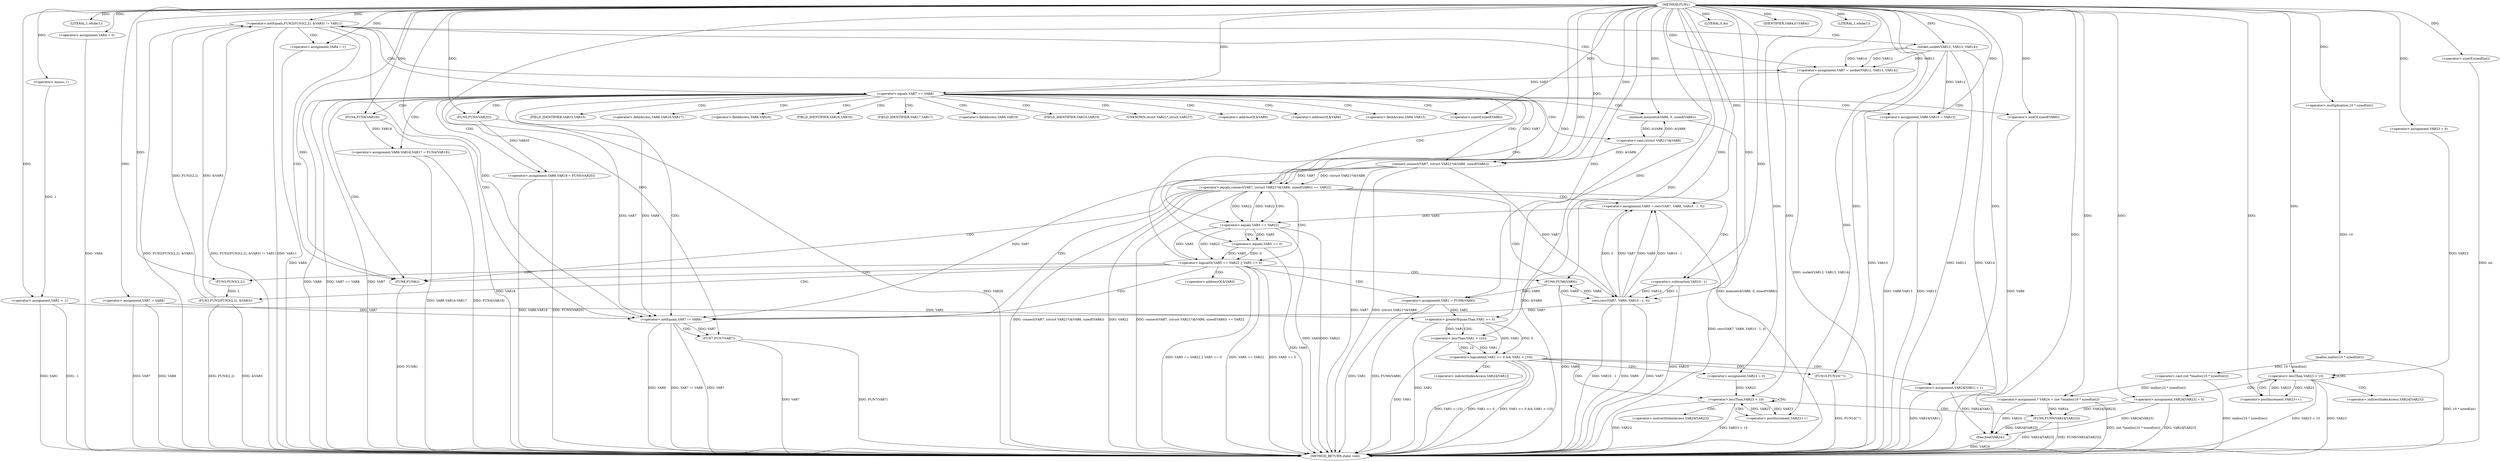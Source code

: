 digraph FUN1 {  
"1000100" [label = "(METHOD,FUN1)" ]
"1000290" [label = "(METHOD_RETURN,static void)" ]
"1000103" [label = "(<operator>.assignment,VAR1 = -1)" ]
"1000105" [label = "(<operator>.minus,-1)" ]
"1000108" [label = "(LITERAL,1,while(1))" ]
"1000113" [label = "(<operator>.assignment,VAR4 = 0)" ]
"1000119" [label = "(<operator>.assignment,VAR7 = VAR8)" ]
"1000126" [label = "(<operator>.notEquals,FUN2(FUN3(2,2), &VAR3) != VAR11)" ]
"1000127" [label = "(FUN2,FUN2(FUN3(2,2), &VAR3))" ]
"1000128" [label = "(FUN3,FUN3(2,2))" ]
"1000136" [label = "(<operator>.assignment,VAR4 = 1)" ]
"1000139" [label = "(<operator>.assignment,VAR7 = socket(VAR12, VAR13, VAR14))" ]
"1000141" [label = "(socket,socket(VAR12, VAR13, VAR14))" ]
"1000146" [label = "(<operator>.equals,VAR7 == VAR8)" ]
"1000151" [label = "(memset,memset(&VAR6, 0, sizeof(VAR6)))" ]
"1000155" [label = "(<operator>.sizeOf,sizeof(VAR6))" ]
"1000157" [label = "(<operator>.assignment,VAR6.VAR15 = VAR12)" ]
"1000162" [label = "(<operator>.assignment,VAR6.VAR16.VAR17 = FUN4(VAR18))" ]
"1000168" [label = "(FUN4,FUN4(VAR18))" ]
"1000170" [label = "(<operator>.assignment,VAR6.VAR19 = FUN5(VAR20))" ]
"1000174" [label = "(FUN5,FUN5(VAR20))" ]
"1000177" [label = "(<operator>.equals,connect(VAR7, (struct VAR21*)&VAR6, sizeof(VAR6)) == VAR22)" ]
"1000178" [label = "(connect,connect(VAR7, (struct VAR21*)&VAR6, sizeof(VAR6)))" ]
"1000180" [label = "(<operator>.cast,(struct VAR21*)&VAR6)" ]
"1000184" [label = "(<operator>.sizeOf,sizeof(VAR6))" ]
"1000189" [label = "(<operator>.assignment,VAR5 = recv(VAR7, VAR9, VAR10 - 1, 0))" ]
"1000191" [label = "(recv,recv(VAR7, VAR9, VAR10 - 1, 0))" ]
"1000194" [label = "(<operator>.subtraction,VAR10 - 1)" ]
"1000199" [label = "(<operator>.logicalOr,VAR5 == VAR22 || VAR5 == 0)" ]
"1000200" [label = "(<operator>.equals,VAR5 == VAR22)" ]
"1000203" [label = "(<operator>.equals,VAR5 == 0)" ]
"1000208" [label = "(<operator>.assignment,VAR1 = FUN6(VAR9))" ]
"1000210" [label = "(FUN6,FUN6(VAR9))" ]
"1000212" [label = "(LITERAL,0,do)" ]
"1000214" [label = "(<operator>.notEquals,VAR7 != VAR8)" ]
"1000218" [label = "(FUN7,FUN7(VAR7))" ]
"1000221" [label = "(IDENTIFIER,VAR4,if (VAR4))" ]
"1000223" [label = "(FUN8,FUN8())" ]
"1000226" [label = "(LITERAL,1,while(1))" ]
"1000231" [label = "(<operator>.assignment,* VAR24 = (int *)malloc(10 * sizeof(int)))" ]
"1000233" [label = "(<operator>.cast,(int *)malloc(10 * sizeof(int)))" ]
"1000235" [label = "(malloc,malloc(10 * sizeof(int)))" ]
"1000236" [label = "(<operator>.multiplication,10 * sizeof(int))" ]
"1000238" [label = "(<operator>.sizeOf,sizeof(int))" ]
"1000241" [label = "(<operator>.assignment,VAR23 = 0)" ]
"1000244" [label = "(<operator>.lessThan,VAR23 < 10)" ]
"1000247" [label = "(<operator>.postIncrement,VAR23++)" ]
"1000250" [label = "(<operator>.assignment,VAR24[VAR23] = 0)" ]
"1000256" [label = "(<operator>.logicalAnd,VAR1 >= 0 && VAR1 < (10))" ]
"1000257" [label = "(<operator>.greaterEqualsThan,VAR1 >= 0)" ]
"1000260" [label = "(<operator>.lessThan,VAR1 < (10))" ]
"1000264" [label = "(<operator>.assignment,VAR24[VAR1] = 1)" ]
"1000270" [label = "(<operator>.assignment,VAR23 = 0)" ]
"1000273" [label = "(<operator>.lessThan,VAR23 < 10)" ]
"1000276" [label = "(<operator>.postIncrement,VAR23++)" ]
"1000279" [label = "(FUN9,FUN9(VAR24[VAR23]))" ]
"1000285" [label = "(FUN10,FUN10(\"\"))" ]
"1000287" [label = "(free,free(VAR24))" ]
"1000131" [label = "(<operator>.addressOf,&VAR3)" ]
"1000152" [label = "(<operator>.addressOf,&VAR6)" ]
"1000158" [label = "(<operator>.fieldAccess,VAR6.VAR15)" ]
"1000160" [label = "(FIELD_IDENTIFIER,VAR15,VAR15)" ]
"1000163" [label = "(<operator>.fieldAccess,VAR6.VAR16.VAR17)" ]
"1000164" [label = "(<operator>.fieldAccess,VAR6.VAR16)" ]
"1000166" [label = "(FIELD_IDENTIFIER,VAR16,VAR16)" ]
"1000167" [label = "(FIELD_IDENTIFIER,VAR17,VAR17)" ]
"1000171" [label = "(<operator>.fieldAccess,VAR6.VAR19)" ]
"1000173" [label = "(FIELD_IDENTIFIER,VAR19,VAR19)" ]
"1000181" [label = "(UNKNOWN,struct VAR21*,struct VAR21*)" ]
"1000182" [label = "(<operator>.addressOf,&VAR6)" ]
"1000251" [label = "(<operator>.indirectIndexAccess,VAR24[VAR23])" ]
"1000265" [label = "(<operator>.indirectIndexAccess,VAR24[VAR1])" ]
"1000280" [label = "(<operator>.indirectIndexAccess,VAR24[VAR23])" ]
  "1000141" -> "1000290"  [ label = "DDG: VAR12"] 
  "1000184" -> "1000290"  [ label = "DDG: VAR6"] 
  "1000126" -> "1000290"  [ label = "DDG: FUN2(FUN3(2,2), &VAR3)"] 
  "1000180" -> "1000290"  [ label = "DDG: &VAR6"] 
  "1000177" -> "1000290"  [ label = "DDG: connect(VAR7, (struct VAR21*)&VAR6, sizeof(VAR6))"] 
  "1000162" -> "1000290"  [ label = "DDG: FUN4(VAR18)"] 
  "1000256" -> "1000290"  [ label = "DDG: VAR1 < (10)"] 
  "1000177" -> "1000290"  [ label = "DDG: VAR22"] 
  "1000126" -> "1000290"  [ label = "DDG: FUN2(FUN3(2,2), &VAR3) != VAR11"] 
  "1000250" -> "1000290"  [ label = "DDG: VAR24[VAR23]"] 
  "1000191" -> "1000290"  [ label = "DDG: VAR10 - 1"] 
  "1000200" -> "1000290"  [ label = "DDG: VAR5"] 
  "1000223" -> "1000290"  [ label = "DDG: FUN8()"] 
  "1000208" -> "1000290"  [ label = "DDG: VAR1"] 
  "1000285" -> "1000290"  [ label = "DDG: FUN10(\"\")"] 
  "1000208" -> "1000290"  [ label = "DDG: FUN6(VAR9)"] 
  "1000235" -> "1000290"  [ label = "DDG: 10 * sizeof(int)"] 
  "1000151" -> "1000290"  [ label = "DDG: memset(&VAR6, 0, sizeof(VAR6))"] 
  "1000238" -> "1000290"  [ label = "DDG: int"] 
  "1000231" -> "1000290"  [ label = "DDG: (int *)malloc(10 * sizeof(int))"] 
  "1000168" -> "1000290"  [ label = "DDG: VAR18"] 
  "1000233" -> "1000290"  [ label = "DDG: malloc(10 * sizeof(int))"] 
  "1000279" -> "1000290"  [ label = "DDG: VAR24[VAR23]"] 
  "1000199" -> "1000290"  [ label = "DDG: VAR5 == VAR22"] 
  "1000214" -> "1000290"  [ label = "DDG: VAR8"] 
  "1000178" -> "1000290"  [ label = "DDG: VAR7"] 
  "1000103" -> "1000290"  [ label = "DDG: VAR1"] 
  "1000103" -> "1000290"  [ label = "DDG: -1"] 
  "1000218" -> "1000290"  [ label = "DDG: VAR7"] 
  "1000214" -> "1000290"  [ label = "DDG: VAR7 != VAR8"] 
  "1000113" -> "1000290"  [ label = "DDG: VAR4"] 
  "1000139" -> "1000290"  [ label = "DDG: socket(VAR12, VAR13, VAR14)"] 
  "1000194" -> "1000290"  [ label = "DDG: VAR10"] 
  "1000264" -> "1000290"  [ label = "DDG: VAR24[VAR1]"] 
  "1000141" -> "1000290"  [ label = "DDG: VAR14"] 
  "1000157" -> "1000290"  [ label = "DDG: VAR6.VAR15"] 
  "1000189" -> "1000290"  [ label = "DDG: recv(VAR7, VAR9, VAR10 - 1, 0)"] 
  "1000273" -> "1000290"  [ label = "DDG: VAR23"] 
  "1000119" -> "1000290"  [ label = "DDG: VAR8"] 
  "1000178" -> "1000290"  [ label = "DDG: (struct VAR21*)&VAR6"] 
  "1000218" -> "1000290"  [ label = "DDG: FUN7(VAR7)"] 
  "1000199" -> "1000290"  [ label = "DDG: VAR5 == 0"] 
  "1000257" -> "1000290"  [ label = "DDG: VAR1"] 
  "1000146" -> "1000290"  [ label = "DDG: VAR8"] 
  "1000126" -> "1000290"  [ label = "DDG: VAR11"] 
  "1000199" -> "1000290"  [ label = "DDG: VAR5 == VAR22 || VAR5 == 0"] 
  "1000273" -> "1000290"  [ label = "DDG: VAR23 < 10"] 
  "1000191" -> "1000290"  [ label = "DDG: VAR9"] 
  "1000210" -> "1000290"  [ label = "DDG: VAR9"] 
  "1000119" -> "1000290"  [ label = "DDG: VAR7"] 
  "1000141" -> "1000290"  [ label = "DDG: VAR13"] 
  "1000287" -> "1000290"  [ label = "DDG: VAR24"] 
  "1000170" -> "1000290"  [ label = "DDG: VAR6.VAR19"] 
  "1000214" -> "1000290"  [ label = "DDG: VAR7"] 
  "1000177" -> "1000290"  [ label = "DDG: connect(VAR7, (struct VAR21*)&VAR6, sizeof(VAR6)) == VAR22"] 
  "1000244" -> "1000290"  [ label = "DDG: VAR23 < 10"] 
  "1000256" -> "1000290"  [ label = "DDG: VAR1 >= 0"] 
  "1000260" -> "1000290"  [ label = "DDG: VAR1"] 
  "1000127" -> "1000290"  [ label = "DDG: FUN3(2,2)"] 
  "1000244" -> "1000290"  [ label = "DDG: VAR23"] 
  "1000256" -> "1000290"  [ label = "DDG: VAR1 >= 0 && VAR1 < (10)"] 
  "1000162" -> "1000290"  [ label = "DDG: VAR6.VAR16.VAR17"] 
  "1000146" -> "1000290"  [ label = "DDG: VAR7 == VAR8"] 
  "1000146" -> "1000290"  [ label = "DDG: VAR7"] 
  "1000157" -> "1000290"  [ label = "DDG: VAR12"] 
  "1000279" -> "1000290"  [ label = "DDG: FUN9(VAR24[VAR23])"] 
  "1000191" -> "1000290"  [ label = "DDG: VAR7"] 
  "1000170" -> "1000290"  [ label = "DDG: FUN5(VAR20)"] 
  "1000136" -> "1000290"  [ label = "DDG: VAR4"] 
  "1000174" -> "1000290"  [ label = "DDG: VAR20"] 
  "1000203" -> "1000290"  [ label = "DDG: VAR5"] 
  "1000127" -> "1000290"  [ label = "DDG: &VAR3"] 
  "1000200" -> "1000290"  [ label = "DDG: VAR22"] 
  "1000105" -> "1000103"  [ label = "DDG: 1"] 
  "1000100" -> "1000103"  [ label = "DDG: "] 
  "1000100" -> "1000105"  [ label = "DDG: "] 
  "1000100" -> "1000108"  [ label = "DDG: "] 
  "1000100" -> "1000113"  [ label = "DDG: "] 
  "1000100" -> "1000119"  [ label = "DDG: "] 
  "1000127" -> "1000126"  [ label = "DDG: FUN3(2,2)"] 
  "1000127" -> "1000126"  [ label = "DDG: &VAR3"] 
  "1000128" -> "1000127"  [ label = "DDG: 2"] 
  "1000100" -> "1000128"  [ label = "DDG: "] 
  "1000100" -> "1000126"  [ label = "DDG: "] 
  "1000100" -> "1000136"  [ label = "DDG: "] 
  "1000141" -> "1000139"  [ label = "DDG: VAR12"] 
  "1000141" -> "1000139"  [ label = "DDG: VAR13"] 
  "1000141" -> "1000139"  [ label = "DDG: VAR14"] 
  "1000100" -> "1000139"  [ label = "DDG: "] 
  "1000100" -> "1000141"  [ label = "DDG: "] 
  "1000139" -> "1000146"  [ label = "DDG: VAR7"] 
  "1000100" -> "1000146"  [ label = "DDG: "] 
  "1000180" -> "1000151"  [ label = "DDG: &VAR6"] 
  "1000100" -> "1000151"  [ label = "DDG: "] 
  "1000100" -> "1000155"  [ label = "DDG: "] 
  "1000141" -> "1000157"  [ label = "DDG: VAR12"] 
  "1000100" -> "1000157"  [ label = "DDG: "] 
  "1000168" -> "1000162"  [ label = "DDG: VAR18"] 
  "1000100" -> "1000168"  [ label = "DDG: "] 
  "1000174" -> "1000170"  [ label = "DDG: VAR20"] 
  "1000100" -> "1000174"  [ label = "DDG: "] 
  "1000178" -> "1000177"  [ label = "DDG: VAR7"] 
  "1000178" -> "1000177"  [ label = "DDG: (struct VAR21*)&VAR6"] 
  "1000146" -> "1000178"  [ label = "DDG: VAR7"] 
  "1000100" -> "1000178"  [ label = "DDG: "] 
  "1000180" -> "1000178"  [ label = "DDG: &VAR6"] 
  "1000151" -> "1000180"  [ label = "DDG: &VAR6"] 
  "1000100" -> "1000184"  [ label = "DDG: "] 
  "1000200" -> "1000177"  [ label = "DDG: VAR22"] 
  "1000100" -> "1000177"  [ label = "DDG: "] 
  "1000191" -> "1000189"  [ label = "DDG: VAR7"] 
  "1000191" -> "1000189"  [ label = "DDG: VAR9"] 
  "1000191" -> "1000189"  [ label = "DDG: VAR10 - 1"] 
  "1000191" -> "1000189"  [ label = "DDG: 0"] 
  "1000100" -> "1000189"  [ label = "DDG: "] 
  "1000178" -> "1000191"  [ label = "DDG: VAR7"] 
  "1000100" -> "1000191"  [ label = "DDG: "] 
  "1000210" -> "1000191"  [ label = "DDG: VAR9"] 
  "1000194" -> "1000191"  [ label = "DDG: VAR10"] 
  "1000194" -> "1000191"  [ label = "DDG: 1"] 
  "1000100" -> "1000194"  [ label = "DDG: "] 
  "1000200" -> "1000199"  [ label = "DDG: VAR5"] 
  "1000200" -> "1000199"  [ label = "DDG: VAR22"] 
  "1000189" -> "1000200"  [ label = "DDG: VAR5"] 
  "1000100" -> "1000200"  [ label = "DDG: "] 
  "1000177" -> "1000200"  [ label = "DDG: VAR22"] 
  "1000203" -> "1000199"  [ label = "DDG: VAR5"] 
  "1000203" -> "1000199"  [ label = "DDG: 0"] 
  "1000200" -> "1000203"  [ label = "DDG: VAR5"] 
  "1000100" -> "1000203"  [ label = "DDG: "] 
  "1000210" -> "1000208"  [ label = "DDG: VAR9"] 
  "1000100" -> "1000208"  [ label = "DDG: "] 
  "1000191" -> "1000210"  [ label = "DDG: VAR9"] 
  "1000100" -> "1000210"  [ label = "DDG: "] 
  "1000100" -> "1000212"  [ label = "DDG: "] 
  "1000178" -> "1000214"  [ label = "DDG: VAR7"] 
  "1000119" -> "1000214"  [ label = "DDG: VAR7"] 
  "1000146" -> "1000214"  [ label = "DDG: VAR7"] 
  "1000191" -> "1000214"  [ label = "DDG: VAR7"] 
  "1000100" -> "1000214"  [ label = "DDG: "] 
  "1000146" -> "1000214"  [ label = "DDG: VAR8"] 
  "1000214" -> "1000218"  [ label = "DDG: VAR7"] 
  "1000100" -> "1000218"  [ label = "DDG: "] 
  "1000100" -> "1000221"  [ label = "DDG: "] 
  "1000100" -> "1000223"  [ label = "DDG: "] 
  "1000100" -> "1000226"  [ label = "DDG: "] 
  "1000233" -> "1000231"  [ label = "DDG: malloc(10 * sizeof(int))"] 
  "1000100" -> "1000231"  [ label = "DDG: "] 
  "1000235" -> "1000233"  [ label = "DDG: 10 * sizeof(int)"] 
  "1000236" -> "1000235"  [ label = "DDG: 10"] 
  "1000100" -> "1000236"  [ label = "DDG: "] 
  "1000100" -> "1000238"  [ label = "DDG: "] 
  "1000100" -> "1000241"  [ label = "DDG: "] 
  "1000247" -> "1000244"  [ label = "DDG: VAR23"] 
  "1000241" -> "1000244"  [ label = "DDG: VAR23"] 
  "1000100" -> "1000244"  [ label = "DDG: "] 
  "1000244" -> "1000247"  [ label = "DDG: VAR23"] 
  "1000100" -> "1000247"  [ label = "DDG: "] 
  "1000100" -> "1000250"  [ label = "DDG: "] 
  "1000257" -> "1000256"  [ label = "DDG: VAR1"] 
  "1000257" -> "1000256"  [ label = "DDG: 0"] 
  "1000208" -> "1000257"  [ label = "DDG: VAR1"] 
  "1000103" -> "1000257"  [ label = "DDG: VAR1"] 
  "1000100" -> "1000257"  [ label = "DDG: "] 
  "1000260" -> "1000256"  [ label = "DDG: VAR1"] 
  "1000260" -> "1000256"  [ label = "DDG: 10"] 
  "1000257" -> "1000260"  [ label = "DDG: VAR1"] 
  "1000100" -> "1000260"  [ label = "DDG: "] 
  "1000100" -> "1000264"  [ label = "DDG: "] 
  "1000100" -> "1000270"  [ label = "DDG: "] 
  "1000276" -> "1000273"  [ label = "DDG: VAR23"] 
  "1000270" -> "1000273"  [ label = "DDG: VAR23"] 
  "1000100" -> "1000273"  [ label = "DDG: "] 
  "1000273" -> "1000276"  [ label = "DDG: VAR23"] 
  "1000100" -> "1000276"  [ label = "DDG: "] 
  "1000250" -> "1000279"  [ label = "DDG: VAR24[VAR23]"] 
  "1000231" -> "1000279"  [ label = "DDG: VAR24"] 
  "1000100" -> "1000285"  [ label = "DDG: "] 
  "1000250" -> "1000287"  [ label = "DDG: VAR24[VAR23]"] 
  "1000279" -> "1000287"  [ label = "DDG: VAR24[VAR23]"] 
  "1000264" -> "1000287"  [ label = "DDG: VAR24[VAR1]"] 
  "1000231" -> "1000287"  [ label = "DDG: VAR24"] 
  "1000100" -> "1000287"  [ label = "DDG: "] 
  "1000126" -> "1000141"  [ label = "CDG: "] 
  "1000126" -> "1000139"  [ label = "CDG: "] 
  "1000126" -> "1000146"  [ label = "CDG: "] 
  "1000126" -> "1000136"  [ label = "CDG: "] 
  "1000126" -> "1000214"  [ label = "CDG: "] 
  "1000126" -> "1000223"  [ label = "CDG: "] 
  "1000146" -> "1000164"  [ label = "CDG: "] 
  "1000146" -> "1000174"  [ label = "CDG: "] 
  "1000146" -> "1000182"  [ label = "CDG: "] 
  "1000146" -> "1000166"  [ label = "CDG: "] 
  "1000146" -> "1000180"  [ label = "CDG: "] 
  "1000146" -> "1000157"  [ label = "CDG: "] 
  "1000146" -> "1000167"  [ label = "CDG: "] 
  "1000146" -> "1000151"  [ label = "CDG: "] 
  "1000146" -> "1000160"  [ label = "CDG: "] 
  "1000146" -> "1000152"  [ label = "CDG: "] 
  "1000146" -> "1000163"  [ label = "CDG: "] 
  "1000146" -> "1000168"  [ label = "CDG: "] 
  "1000146" -> "1000178"  [ label = "CDG: "] 
  "1000146" -> "1000173"  [ label = "CDG: "] 
  "1000146" -> "1000158"  [ label = "CDG: "] 
  "1000146" -> "1000155"  [ label = "CDG: "] 
  "1000146" -> "1000170"  [ label = "CDG: "] 
  "1000146" -> "1000171"  [ label = "CDG: "] 
  "1000146" -> "1000184"  [ label = "CDG: "] 
  "1000146" -> "1000177"  [ label = "CDG: "] 
  "1000146" -> "1000162"  [ label = "CDG: "] 
  "1000146" -> "1000181"  [ label = "CDG: "] 
  "1000146" -> "1000214"  [ label = "CDG: "] 
  "1000146" -> "1000223"  [ label = "CDG: "] 
  "1000177" -> "1000200"  [ label = "CDG: "] 
  "1000177" -> "1000191"  [ label = "CDG: "] 
  "1000177" -> "1000199"  [ label = "CDG: "] 
  "1000177" -> "1000194"  [ label = "CDG: "] 
  "1000177" -> "1000189"  [ label = "CDG: "] 
  "1000177" -> "1000214"  [ label = "CDG: "] 
  "1000177" -> "1000223"  [ label = "CDG: "] 
  "1000199" -> "1000208"  [ label = "CDG: "] 
  "1000199" -> "1000210"  [ label = "CDG: "] 
  "1000199" -> "1000127"  [ label = "CDG: "] 
  "1000199" -> "1000128"  [ label = "CDG: "] 
  "1000199" -> "1000214"  [ label = "CDG: "] 
  "1000199" -> "1000126"  [ label = "CDG: "] 
  "1000199" -> "1000131"  [ label = "CDG: "] 
  "1000199" -> "1000223"  [ label = "CDG: "] 
  "1000200" -> "1000203"  [ label = "CDG: "] 
  "1000214" -> "1000218"  [ label = "CDG: "] 
  "1000244" -> "1000244"  [ label = "CDG: "] 
  "1000244" -> "1000251"  [ label = "CDG: "] 
  "1000244" -> "1000250"  [ label = "CDG: "] 
  "1000244" -> "1000247"  [ label = "CDG: "] 
  "1000256" -> "1000285"  [ label = "CDG: "] 
  "1000256" -> "1000273"  [ label = "CDG: "] 
  "1000256" -> "1000270"  [ label = "CDG: "] 
  "1000256" -> "1000265"  [ label = "CDG: "] 
  "1000256" -> "1000264"  [ label = "CDG: "] 
  "1000257" -> "1000260"  [ label = "CDG: "] 
  "1000273" -> "1000276"  [ label = "CDG: "] 
  "1000273" -> "1000273"  [ label = "CDG: "] 
  "1000273" -> "1000279"  [ label = "CDG: "] 
  "1000273" -> "1000280"  [ label = "CDG: "] 
}
